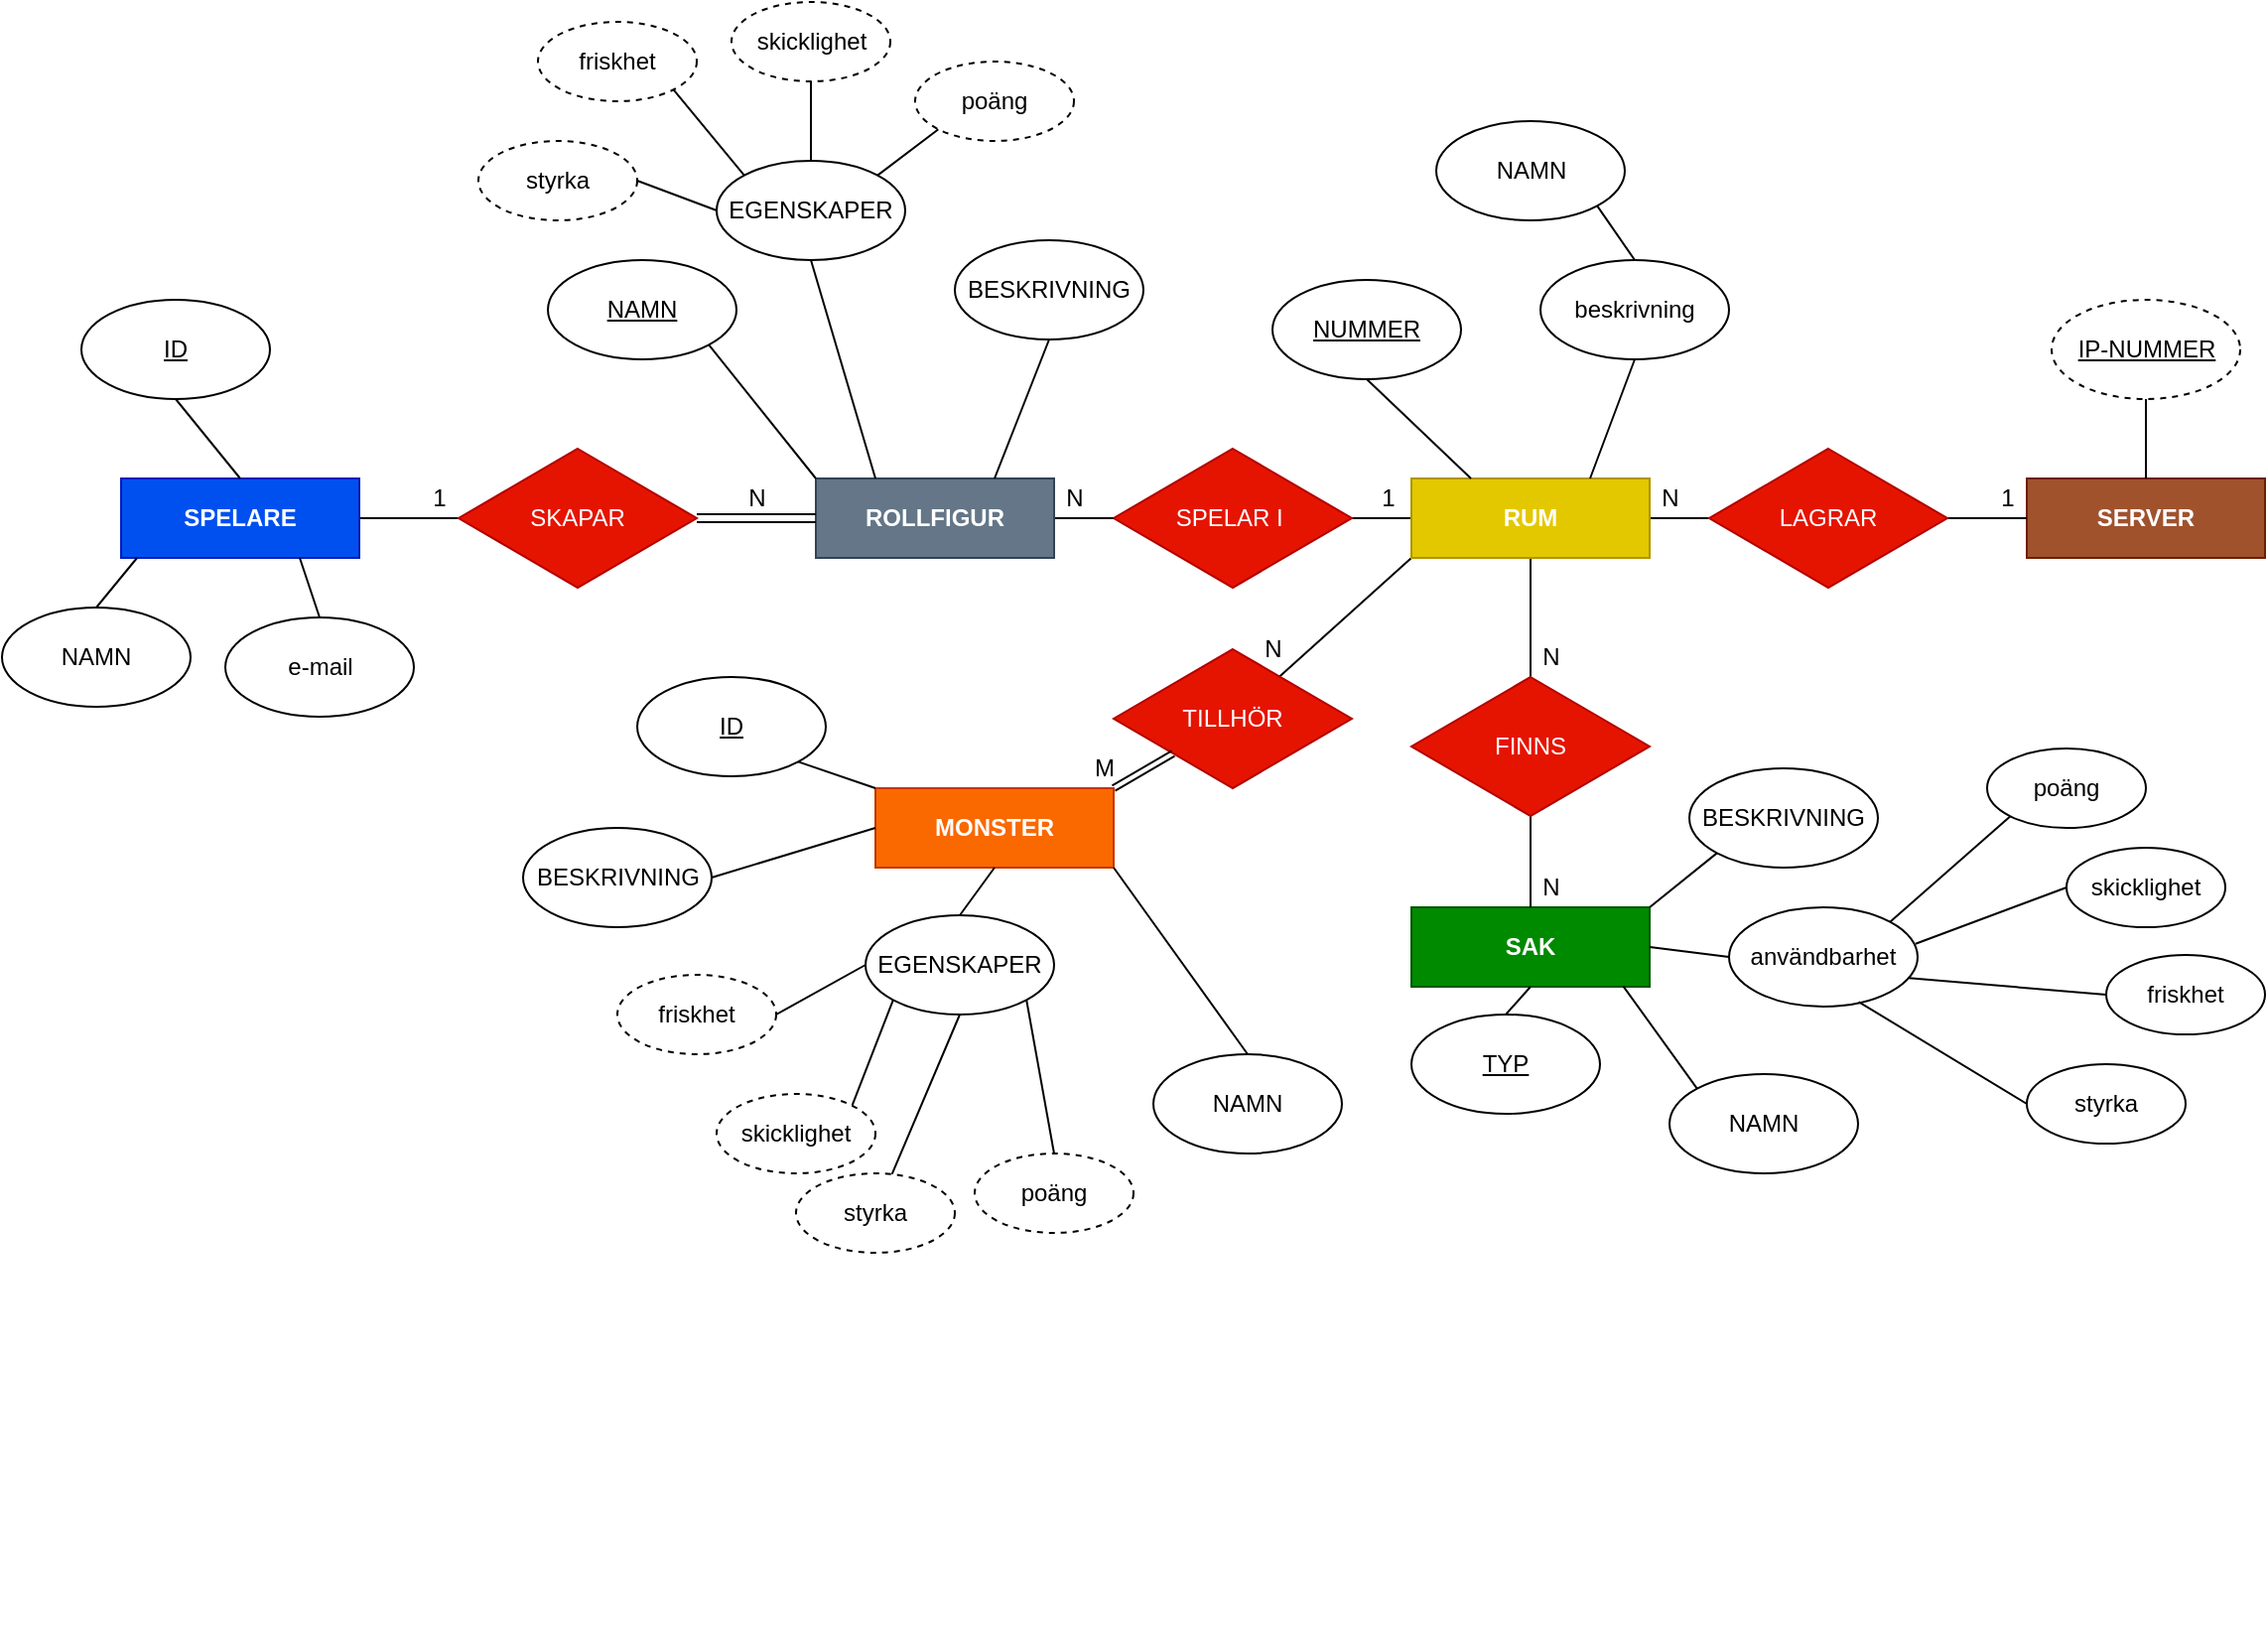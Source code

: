 <mxfile version="13.10.2" type="github">
  <diagram id="C5RBs43oDa-KdzZeNtuy" name="Page-1">
    <mxGraphModel dx="1620" dy="1638" grid="1" gridSize="10" guides="1" tooltips="1" connect="1" arrows="1" fold="1" page="1" pageScale="1" pageWidth="827" pageHeight="1169" math="0" shadow="0">
      <root>
        <mxCell id="WIyWlLk6GJQsqaUBKTNV-0" />
        <mxCell id="WIyWlLk6GJQsqaUBKTNV-1" parent="WIyWlLk6GJQsqaUBKTNV-0" />
        <mxCell id="C4hNHX41RETn5jxv50Yo-166" style="edgeStyle=none;rounded=0;orthogonalLoop=1;jettySize=auto;html=1;exitX=1;exitY=0.5;exitDx=0;exitDy=0;entryX=0;entryY=0.5;entryDx=0;entryDy=0;startArrow=none;startFill=0;endArrow=none;endFill=0;" edge="1" parent="WIyWlLk6GJQsqaUBKTNV-1" source="C4hNHX41RETn5jxv50Yo-65" target="C4hNHX41RETn5jxv50Yo-148">
          <mxGeometry relative="1" as="geometry" />
        </mxCell>
        <mxCell id="C4hNHX41RETn5jxv50Yo-65" value="&lt;font style=&quot;font-size: 12px&quot;&gt;&lt;b&gt;SPELARE&lt;/b&gt;&lt;/font&gt;" style="rounded=0;whiteSpace=wrap;html=1;fillColor=#0050ef;strokeColor=#001DBC;fontColor=#ffffff;" vertex="1" parent="WIyWlLk6GJQsqaUBKTNV-1">
          <mxGeometry x="-40" y="-800" width="120" height="40" as="geometry" />
        </mxCell>
        <mxCell id="C4hNHX41RETn5jxv50Yo-172" style="edgeStyle=none;rounded=0;orthogonalLoop=1;jettySize=auto;html=1;exitX=1;exitY=0.5;exitDx=0;exitDy=0;entryX=0;entryY=0.5;entryDx=0;entryDy=0;startArrow=none;startFill=0;endArrow=none;endFill=0;" edge="1" parent="WIyWlLk6GJQsqaUBKTNV-1" source="C4hNHX41RETn5jxv50Yo-74" target="C4hNHX41RETn5jxv50Yo-132">
          <mxGeometry relative="1" as="geometry" />
        </mxCell>
        <mxCell id="C4hNHX41RETn5jxv50Yo-74" value="SPELAR I&amp;nbsp;" style="rhombus;whiteSpace=wrap;html=1;fillColor=#e51400;strokeColor=#B20000;fontColor=#ffffff;" vertex="1" parent="WIyWlLk6GJQsqaUBKTNV-1">
          <mxGeometry x="460" y="-815" width="120" height="70" as="geometry" />
        </mxCell>
        <mxCell id="C4hNHX41RETn5jxv50Yo-83" value="&lt;font style=&quot;font-size: 12px&quot;&gt;&lt;b&gt;MONSTER&lt;/b&gt;&lt;/font&gt;" style="rounded=0;whiteSpace=wrap;html=1;fillColor=#fa6800;strokeColor=#C73500;fontColor=#ffffff;" vertex="1" parent="WIyWlLk6GJQsqaUBKTNV-1">
          <mxGeometry x="340" y="-644" width="120" height="40" as="geometry" />
        </mxCell>
        <mxCell id="C4hNHX41RETn5jxv50Yo-171" value="" style="edgeStyle=none;rounded=0;orthogonalLoop=1;jettySize=auto;html=1;startArrow=none;startFill=0;endArrow=none;endFill=0;" edge="1" parent="WIyWlLk6GJQsqaUBKTNV-1" source="C4hNHX41RETn5jxv50Yo-93" target="C4hNHX41RETn5jxv50Yo-74">
          <mxGeometry relative="1" as="geometry" />
        </mxCell>
        <mxCell id="C4hNHX41RETn5jxv50Yo-93" value="&lt;b&gt;ROLLFIGUR&lt;/b&gt;" style="rounded=0;whiteSpace=wrap;html=1;fillColor=#647687;strokeColor=#314354;fontColor=#ffffff;" vertex="1" parent="WIyWlLk6GJQsqaUBKTNV-1">
          <mxGeometry x="310" y="-800" width="120" height="40" as="geometry" />
        </mxCell>
        <mxCell id="C4hNHX41RETn5jxv50Yo-177" style="edgeStyle=none;rounded=0;orthogonalLoop=1;jettySize=auto;html=1;exitX=1;exitY=0.5;exitDx=0;exitDy=0;entryX=0;entryY=0.5;entryDx=0;entryDy=0;startArrow=none;startFill=0;endArrow=none;endFill=0;" edge="1" parent="WIyWlLk6GJQsqaUBKTNV-1" source="C4hNHX41RETn5jxv50Yo-132" target="C4hNHX41RETn5jxv50Yo-176">
          <mxGeometry relative="1" as="geometry" />
        </mxCell>
        <mxCell id="C4hNHX41RETn5jxv50Yo-182" style="edgeStyle=none;rounded=0;orthogonalLoop=1;jettySize=auto;html=1;exitX=0;exitY=1;exitDx=0;exitDy=0;startArrow=none;startFill=0;endArrow=none;endFill=0;" edge="1" parent="WIyWlLk6GJQsqaUBKTNV-1" source="C4hNHX41RETn5jxv50Yo-132" target="C4hNHX41RETn5jxv50Yo-181">
          <mxGeometry relative="1" as="geometry" />
        </mxCell>
        <mxCell id="C4hNHX41RETn5jxv50Yo-190" style="edgeStyle=none;rounded=0;orthogonalLoop=1;jettySize=auto;html=1;exitX=0.5;exitY=1;exitDx=0;exitDy=0;entryX=0.5;entryY=0;entryDx=0;entryDy=0;startArrow=none;startFill=0;endArrow=none;endFill=0;" edge="1" parent="WIyWlLk6GJQsqaUBKTNV-1" source="C4hNHX41RETn5jxv50Yo-132" target="C4hNHX41RETn5jxv50Yo-188">
          <mxGeometry relative="1" as="geometry" />
        </mxCell>
        <mxCell id="C4hNHX41RETn5jxv50Yo-132" value="&lt;font style=&quot;font-size: 12px&quot;&gt;&lt;b&gt;RUM&lt;/b&gt;&lt;/font&gt;" style="rounded=0;whiteSpace=wrap;html=1;fillColor=#e3c800;strokeColor=#B09500;fontColor=#ffffff;" vertex="1" parent="WIyWlLk6GJQsqaUBKTNV-1">
          <mxGeometry x="610" y="-800" width="120" height="40" as="geometry" />
        </mxCell>
        <mxCell id="C4hNHX41RETn5jxv50Yo-146" value="&lt;font style=&quot;font-size: 12px&quot;&gt;&lt;b&gt;SAK&lt;/b&gt;&lt;/font&gt;" style="rounded=0;whiteSpace=wrap;html=1;fillColor=#008a00;strokeColor=#005700;fontColor=#ffffff;" vertex="1" parent="WIyWlLk6GJQsqaUBKTNV-1">
          <mxGeometry x="610" y="-584" width="120" height="40" as="geometry" />
        </mxCell>
        <mxCell id="C4hNHX41RETn5jxv50Yo-147" value="&lt;font style=&quot;font-size: 12px&quot;&gt;&lt;b&gt;SERVER&lt;/b&gt;&lt;/font&gt;" style="rounded=0;whiteSpace=wrap;html=1;fillColor=#a0522d;strokeColor=#6D1F00;fontColor=#ffffff;" vertex="1" parent="WIyWlLk6GJQsqaUBKTNV-1">
          <mxGeometry x="920" y="-800" width="120" height="40" as="geometry" />
        </mxCell>
        <mxCell id="C4hNHX41RETn5jxv50Yo-148" value="SKAPAR" style="rhombus;whiteSpace=wrap;html=1;fillColor=#e51400;strokeColor=#B20000;fontColor=#ffffff;" vertex="1" parent="WIyWlLk6GJQsqaUBKTNV-1">
          <mxGeometry x="130" y="-815" width="120" height="70" as="geometry" />
        </mxCell>
        <mxCell id="C4hNHX41RETn5jxv50Yo-200" style="edgeStyle=none;rounded=0;orthogonalLoop=1;jettySize=auto;html=1;exitX=0.5;exitY=0;exitDx=0;exitDy=0;entryX=0.067;entryY=1;entryDx=0;entryDy=0;entryPerimeter=0;startArrow=none;startFill=0;endArrow=none;endFill=0;" edge="1" parent="WIyWlLk6GJQsqaUBKTNV-1" source="C4hNHX41RETn5jxv50Yo-150" target="C4hNHX41RETn5jxv50Yo-65">
          <mxGeometry relative="1" as="geometry" />
        </mxCell>
        <mxCell id="C4hNHX41RETn5jxv50Yo-150" value="NAMN" style="ellipse;whiteSpace=wrap;html=1;" vertex="1" parent="WIyWlLk6GJQsqaUBKTNV-1">
          <mxGeometry x="-100" y="-735" width="95" height="50" as="geometry" />
        </mxCell>
        <mxCell id="C4hNHX41RETn5jxv50Yo-168" value="N" style="text;html=1;align=center;verticalAlign=middle;resizable=0;points=[];autosize=1;" vertex="1" parent="WIyWlLk6GJQsqaUBKTNV-1">
          <mxGeometry x="270" y="-800" width="20" height="20" as="geometry" />
        </mxCell>
        <mxCell id="C4hNHX41RETn5jxv50Yo-169" value="" style="shape=link;html=1;startArrow=none;startFill=0;endArrow=none;endFill=0;exitX=1;exitY=0.5;exitDx=0;exitDy=0;" edge="1" parent="WIyWlLk6GJQsqaUBKTNV-1" source="C4hNHX41RETn5jxv50Yo-148">
          <mxGeometry width="100" relative="1" as="geometry">
            <mxPoint x="280" y="-780" as="sourcePoint" />
            <mxPoint x="310" y="-780" as="targetPoint" />
          </mxGeometry>
        </mxCell>
        <mxCell id="C4hNHX41RETn5jxv50Yo-170" value="1" style="text;html=1;align=center;verticalAlign=middle;resizable=0;points=[];autosize=1;" vertex="1" parent="WIyWlLk6GJQsqaUBKTNV-1">
          <mxGeometry x="110" y="-800" width="20" height="20" as="geometry" />
        </mxCell>
        <mxCell id="C4hNHX41RETn5jxv50Yo-173" value="1" style="text;html=1;align=center;verticalAlign=middle;resizable=0;points=[];autosize=1;" vertex="1" parent="WIyWlLk6GJQsqaUBKTNV-1">
          <mxGeometry x="587.5" y="-800" width="20" height="20" as="geometry" />
        </mxCell>
        <mxCell id="C4hNHX41RETn5jxv50Yo-174" value="N" style="text;html=1;align=center;verticalAlign=middle;resizable=0;points=[];autosize=1;" vertex="1" parent="WIyWlLk6GJQsqaUBKTNV-1">
          <mxGeometry x="430" y="-800" width="20" height="20" as="geometry" />
        </mxCell>
        <mxCell id="C4hNHX41RETn5jxv50Yo-178" style="edgeStyle=none;rounded=0;orthogonalLoop=1;jettySize=auto;html=1;exitX=1;exitY=0.5;exitDx=0;exitDy=0;entryX=0;entryY=0.5;entryDx=0;entryDy=0;startArrow=none;startFill=0;endArrow=none;endFill=0;" edge="1" parent="WIyWlLk6GJQsqaUBKTNV-1" source="C4hNHX41RETn5jxv50Yo-176" target="C4hNHX41RETn5jxv50Yo-147">
          <mxGeometry relative="1" as="geometry" />
        </mxCell>
        <mxCell id="C4hNHX41RETn5jxv50Yo-176" value="LAGRAR" style="rhombus;whiteSpace=wrap;html=1;fillColor=#e51400;strokeColor=#B20000;fontColor=#ffffff;" vertex="1" parent="WIyWlLk6GJQsqaUBKTNV-1">
          <mxGeometry x="760" y="-815" width="120" height="70" as="geometry" />
        </mxCell>
        <mxCell id="C4hNHX41RETn5jxv50Yo-179" value="1" style="text;html=1;align=center;verticalAlign=middle;resizable=0;points=[];autosize=1;" vertex="1" parent="WIyWlLk6GJQsqaUBKTNV-1">
          <mxGeometry x="900" y="-800" width="20" height="20" as="geometry" />
        </mxCell>
        <mxCell id="C4hNHX41RETn5jxv50Yo-180" value="N" style="text;html=1;align=center;verticalAlign=middle;resizable=0;points=[];autosize=1;" vertex="1" parent="WIyWlLk6GJQsqaUBKTNV-1">
          <mxGeometry x="730" y="-800" width="20" height="20" as="geometry" />
        </mxCell>
        <mxCell id="C4hNHX41RETn5jxv50Yo-181" value="TILLHÖR" style="rhombus;whiteSpace=wrap;html=1;fillColor=#e51400;strokeColor=#B20000;fontColor=#ffffff;" vertex="1" parent="WIyWlLk6GJQsqaUBKTNV-1">
          <mxGeometry x="460" y="-714" width="120" height="70" as="geometry" />
        </mxCell>
        <mxCell id="C4hNHX41RETn5jxv50Yo-185" value="" style="shape=link;html=1;startArrow=none;startFill=0;endArrow=none;endFill=0;width=3;entryX=0;entryY=1;entryDx=0;entryDy=0;exitX=1;exitY=0;exitDx=0;exitDy=0;" edge="1" parent="WIyWlLk6GJQsqaUBKTNV-1" source="C4hNHX41RETn5jxv50Yo-83" target="C4hNHX41RETn5jxv50Yo-181">
          <mxGeometry width="100" relative="1" as="geometry">
            <mxPoint x="460" y="-950" as="sourcePoint" />
            <mxPoint x="540" y="-940" as="targetPoint" />
          </mxGeometry>
        </mxCell>
        <mxCell id="C4hNHX41RETn5jxv50Yo-186" value="N" style="text;html=1;align=center;verticalAlign=middle;resizable=0;points=[];autosize=1;" vertex="1" parent="WIyWlLk6GJQsqaUBKTNV-1">
          <mxGeometry x="530" y="-724" width="20" height="20" as="geometry" />
        </mxCell>
        <mxCell id="C4hNHX41RETn5jxv50Yo-187" value="M" style="text;html=1;align=center;verticalAlign=middle;resizable=0;points=[];autosize=1;" vertex="1" parent="WIyWlLk6GJQsqaUBKTNV-1">
          <mxGeometry x="440" y="-664" width="30" height="20" as="geometry" />
        </mxCell>
        <mxCell id="C4hNHX41RETn5jxv50Yo-192" style="edgeStyle=none;rounded=0;orthogonalLoop=1;jettySize=auto;html=1;exitX=0.5;exitY=1;exitDx=0;exitDy=0;entryX=0.5;entryY=0;entryDx=0;entryDy=0;startArrow=none;startFill=0;endArrow=none;endFill=0;" edge="1" parent="WIyWlLk6GJQsqaUBKTNV-1" source="C4hNHX41RETn5jxv50Yo-188" target="C4hNHX41RETn5jxv50Yo-146">
          <mxGeometry relative="1" as="geometry" />
        </mxCell>
        <mxCell id="C4hNHX41RETn5jxv50Yo-188" value="FINNS" style="rhombus;whiteSpace=wrap;html=1;fillColor=#e51400;strokeColor=#B20000;fontColor=#ffffff;" vertex="1" parent="WIyWlLk6GJQsqaUBKTNV-1">
          <mxGeometry x="610" y="-700" width="120" height="70" as="geometry" />
        </mxCell>
        <mxCell id="C4hNHX41RETn5jxv50Yo-191" value="N" style="text;html=1;align=center;verticalAlign=middle;resizable=0;points=[];autosize=1;" vertex="1" parent="WIyWlLk6GJQsqaUBKTNV-1">
          <mxGeometry x="670" y="-720" width="20" height="20" as="geometry" />
        </mxCell>
        <mxCell id="C4hNHX41RETn5jxv50Yo-193" value="N" style="text;html=1;align=center;verticalAlign=middle;resizable=0;points=[];autosize=1;" vertex="1" parent="WIyWlLk6GJQsqaUBKTNV-1">
          <mxGeometry x="670" y="-604" width="20" height="20" as="geometry" />
        </mxCell>
        <mxCell id="C4hNHX41RETn5jxv50Yo-122" style="edgeStyle=none;rounded=0;orthogonalLoop=1;jettySize=auto;html=1;exitX=0.75;exitY=0;exitDx=0;exitDy=0;startArrow=none;startFill=0;endArrow=ERoneToMany;endFill=0;" edge="1" parent="WIyWlLk6GJQsqaUBKTNV-1">
          <mxGeometry relative="1" as="geometry">
            <mxPoint x="945" y="-230" as="sourcePoint" />
            <mxPoint x="945" y="-230" as="targetPoint" />
          </mxGeometry>
        </mxCell>
        <mxCell id="C4hNHX41RETn5jxv50Yo-199" style="edgeStyle=none;rounded=0;orthogonalLoop=1;jettySize=auto;html=1;exitX=0.5;exitY=0;exitDx=0;exitDy=0;entryX=0.75;entryY=1;entryDx=0;entryDy=0;startArrow=none;startFill=0;endArrow=none;endFill=0;" edge="1" parent="WIyWlLk6GJQsqaUBKTNV-1" source="C4hNHX41RETn5jxv50Yo-197" target="C4hNHX41RETn5jxv50Yo-65">
          <mxGeometry relative="1" as="geometry" />
        </mxCell>
        <mxCell id="C4hNHX41RETn5jxv50Yo-197" value="e-mail" style="ellipse;whiteSpace=wrap;html=1;" vertex="1" parent="WIyWlLk6GJQsqaUBKTNV-1">
          <mxGeometry x="12.5" y="-730" width="95" height="50" as="geometry" />
        </mxCell>
        <mxCell id="C4hNHX41RETn5jxv50Yo-202" style="edgeStyle=none;rounded=0;orthogonalLoop=1;jettySize=auto;html=1;exitX=0.5;exitY=1;exitDx=0;exitDy=0;entryX=0.5;entryY=0;entryDx=0;entryDy=0;startArrow=none;startFill=0;endArrow=none;endFill=0;" edge="1" parent="WIyWlLk6GJQsqaUBKTNV-1" source="C4hNHX41RETn5jxv50Yo-201" target="C4hNHX41RETn5jxv50Yo-65">
          <mxGeometry relative="1" as="geometry" />
        </mxCell>
        <mxCell id="C4hNHX41RETn5jxv50Yo-201" value="&lt;u&gt;ID&lt;/u&gt;" style="ellipse;whiteSpace=wrap;html=1;" vertex="1" parent="WIyWlLk6GJQsqaUBKTNV-1">
          <mxGeometry x="-60" y="-890" width="95" height="50" as="geometry" />
        </mxCell>
        <mxCell id="C4hNHX41RETn5jxv50Yo-208" style="edgeStyle=none;rounded=0;orthogonalLoop=1;jettySize=auto;html=1;exitX=1;exitY=1;exitDx=0;exitDy=0;entryX=0;entryY=0;entryDx=0;entryDy=0;startArrow=none;startFill=0;endArrow=none;endFill=0;" edge="1" parent="WIyWlLk6GJQsqaUBKTNV-1" source="C4hNHX41RETn5jxv50Yo-203" target="C4hNHX41RETn5jxv50Yo-93">
          <mxGeometry relative="1" as="geometry" />
        </mxCell>
        <mxCell id="C4hNHX41RETn5jxv50Yo-203" value="&lt;u&gt;NAMN&lt;/u&gt;" style="ellipse;whiteSpace=wrap;html=1;" vertex="1" parent="WIyWlLk6GJQsqaUBKTNV-1">
          <mxGeometry x="175" y="-910" width="95" height="50" as="geometry" />
        </mxCell>
        <mxCell id="C4hNHX41RETn5jxv50Yo-206" style="edgeStyle=none;rounded=0;orthogonalLoop=1;jettySize=auto;html=1;exitX=0.5;exitY=1;exitDx=0;exitDy=0;entryX=0.25;entryY=0;entryDx=0;entryDy=0;startArrow=none;startFill=0;endArrow=none;endFill=0;" edge="1" parent="WIyWlLk6GJQsqaUBKTNV-1" source="C4hNHX41RETn5jxv50Yo-204" target="C4hNHX41RETn5jxv50Yo-93">
          <mxGeometry relative="1" as="geometry" />
        </mxCell>
        <mxCell id="C4hNHX41RETn5jxv50Yo-204" value="EGENSKAPER" style="ellipse;whiteSpace=wrap;html=1;" vertex="1" parent="WIyWlLk6GJQsqaUBKTNV-1">
          <mxGeometry x="260" y="-960" width="95" height="50" as="geometry" />
        </mxCell>
        <mxCell id="C4hNHX41RETn5jxv50Yo-214" style="edgeStyle=none;rounded=0;orthogonalLoop=1;jettySize=auto;html=1;exitX=1;exitY=0.5;exitDx=0;exitDy=0;entryX=0;entryY=0.5;entryDx=0;entryDy=0;startArrow=none;startFill=0;endArrow=none;endFill=0;" edge="1" parent="WIyWlLk6GJQsqaUBKTNV-1" source="C4hNHX41RETn5jxv50Yo-209" target="C4hNHX41RETn5jxv50Yo-204">
          <mxGeometry relative="1" as="geometry" />
        </mxCell>
        <mxCell id="C4hNHX41RETn5jxv50Yo-209" value="styrka" style="ellipse;whiteSpace=wrap;html=1;dashed=1;" vertex="1" parent="WIyWlLk6GJQsqaUBKTNV-1">
          <mxGeometry x="140" y="-970" width="80" height="40" as="geometry" />
        </mxCell>
        <mxCell id="C4hNHX41RETn5jxv50Yo-215" style="edgeStyle=none;rounded=0;orthogonalLoop=1;jettySize=auto;html=1;exitX=1;exitY=1;exitDx=0;exitDy=0;entryX=0;entryY=0;entryDx=0;entryDy=0;startArrow=none;startFill=0;endArrow=none;endFill=0;" edge="1" parent="WIyWlLk6GJQsqaUBKTNV-1" source="C4hNHX41RETn5jxv50Yo-211" target="C4hNHX41RETn5jxv50Yo-204">
          <mxGeometry relative="1" as="geometry" />
        </mxCell>
        <mxCell id="C4hNHX41RETn5jxv50Yo-211" value="friskhet" style="ellipse;whiteSpace=wrap;html=1;dashed=1;" vertex="1" parent="WIyWlLk6GJQsqaUBKTNV-1">
          <mxGeometry x="170" y="-1030" width="80" height="40" as="geometry" />
        </mxCell>
        <mxCell id="C4hNHX41RETn5jxv50Yo-216" style="edgeStyle=none;rounded=0;orthogonalLoop=1;jettySize=auto;html=1;exitX=0.5;exitY=1;exitDx=0;exitDy=0;entryX=0.5;entryY=0;entryDx=0;entryDy=0;startArrow=none;startFill=0;endArrow=none;endFill=0;" edge="1" parent="WIyWlLk6GJQsqaUBKTNV-1" source="C4hNHX41RETn5jxv50Yo-212" target="C4hNHX41RETn5jxv50Yo-204">
          <mxGeometry relative="1" as="geometry" />
        </mxCell>
        <mxCell id="C4hNHX41RETn5jxv50Yo-212" value="skicklighet" style="ellipse;whiteSpace=wrap;html=1;dashed=1;" vertex="1" parent="WIyWlLk6GJQsqaUBKTNV-1">
          <mxGeometry x="267.5" y="-1040" width="80" height="40" as="geometry" />
        </mxCell>
        <mxCell id="C4hNHX41RETn5jxv50Yo-217" style="edgeStyle=none;rounded=0;orthogonalLoop=1;jettySize=auto;html=1;exitX=0;exitY=1;exitDx=0;exitDy=0;entryX=1;entryY=0;entryDx=0;entryDy=0;startArrow=none;startFill=0;endArrow=none;endFill=0;" edge="1" parent="WIyWlLk6GJQsqaUBKTNV-1" source="C4hNHX41RETn5jxv50Yo-213" target="C4hNHX41RETn5jxv50Yo-204">
          <mxGeometry relative="1" as="geometry" />
        </mxCell>
        <mxCell id="C4hNHX41RETn5jxv50Yo-213" value="poäng" style="ellipse;whiteSpace=wrap;html=1;dashed=1;" vertex="1" parent="WIyWlLk6GJQsqaUBKTNV-1">
          <mxGeometry x="360" y="-1010" width="80" height="40" as="geometry" />
        </mxCell>
        <mxCell id="C4hNHX41RETn5jxv50Yo-218" value="poäng" style="ellipse;whiteSpace=wrap;html=1;dashed=1;" vertex="1" parent="WIyWlLk6GJQsqaUBKTNV-1">
          <mxGeometry x="390" y="-460" width="80" height="40" as="geometry" />
        </mxCell>
        <mxCell id="C4hNHX41RETn5jxv50Yo-224" style="edgeStyle=none;rounded=0;orthogonalLoop=1;jettySize=auto;html=1;exitX=1;exitY=1;exitDx=0;exitDy=0;entryX=0.5;entryY=0;entryDx=0;entryDy=0;startArrow=none;startFill=0;endArrow=none;endFill=0;" edge="1" parent="WIyWlLk6GJQsqaUBKTNV-1" source="C4hNHX41RETn5jxv50Yo-219" target="C4hNHX41RETn5jxv50Yo-218">
          <mxGeometry relative="1" as="geometry" />
        </mxCell>
        <mxCell id="C4hNHX41RETn5jxv50Yo-225" style="edgeStyle=none;rounded=0;orthogonalLoop=1;jettySize=auto;html=1;exitX=0.5;exitY=1;exitDx=0;exitDy=0;startArrow=none;startFill=0;endArrow=none;endFill=0;" edge="1" parent="WIyWlLk6GJQsqaUBKTNV-1" source="C4hNHX41RETn5jxv50Yo-219" target="C4hNHX41RETn5jxv50Yo-221">
          <mxGeometry relative="1" as="geometry" />
        </mxCell>
        <mxCell id="C4hNHX41RETn5jxv50Yo-270" style="edgeStyle=none;rounded=0;orthogonalLoop=1;jettySize=auto;html=1;exitX=0.5;exitY=0;exitDx=0;exitDy=0;entryX=0.5;entryY=1;entryDx=0;entryDy=0;startArrow=none;startFill=0;endArrow=none;endFill=0;" edge="1" parent="WIyWlLk6GJQsqaUBKTNV-1" source="C4hNHX41RETn5jxv50Yo-219" target="C4hNHX41RETn5jxv50Yo-83">
          <mxGeometry relative="1" as="geometry" />
        </mxCell>
        <mxCell id="C4hNHX41RETn5jxv50Yo-219" value="EGENSKAPER" style="ellipse;whiteSpace=wrap;html=1;" vertex="1" parent="WIyWlLk6GJQsqaUBKTNV-1">
          <mxGeometry x="335" y="-580" width="95" height="50" as="geometry" />
        </mxCell>
        <mxCell id="C4hNHX41RETn5jxv50Yo-221" value="styrka" style="ellipse;whiteSpace=wrap;html=1;dashed=1;" vertex="1" parent="WIyWlLk6GJQsqaUBKTNV-1">
          <mxGeometry x="300" y="-450" width="80" height="40" as="geometry" />
        </mxCell>
        <mxCell id="C4hNHX41RETn5jxv50Yo-226" style="edgeStyle=none;rounded=0;orthogonalLoop=1;jettySize=auto;html=1;exitX=1;exitY=0;exitDx=0;exitDy=0;entryX=0;entryY=1;entryDx=0;entryDy=0;startArrow=none;startFill=0;endArrow=none;endFill=0;" edge="1" parent="WIyWlLk6GJQsqaUBKTNV-1" source="C4hNHX41RETn5jxv50Yo-222" target="C4hNHX41RETn5jxv50Yo-219">
          <mxGeometry relative="1" as="geometry" />
        </mxCell>
        <mxCell id="C4hNHX41RETn5jxv50Yo-222" value="skicklighet" style="ellipse;whiteSpace=wrap;html=1;dashed=1;" vertex="1" parent="WIyWlLk6GJQsqaUBKTNV-1">
          <mxGeometry x="260" y="-490" width="80" height="40" as="geometry" />
        </mxCell>
        <mxCell id="C4hNHX41RETn5jxv50Yo-227" style="edgeStyle=none;rounded=0;orthogonalLoop=1;jettySize=auto;html=1;exitX=1;exitY=0.5;exitDx=0;exitDy=0;entryX=0;entryY=0.5;entryDx=0;entryDy=0;startArrow=none;startFill=0;endArrow=none;endFill=0;" edge="1" parent="WIyWlLk6GJQsqaUBKTNV-1" source="C4hNHX41RETn5jxv50Yo-223" target="C4hNHX41RETn5jxv50Yo-219">
          <mxGeometry relative="1" as="geometry" />
        </mxCell>
        <mxCell id="C4hNHX41RETn5jxv50Yo-223" value="friskhet" style="ellipse;whiteSpace=wrap;html=1;dashed=1;" vertex="1" parent="WIyWlLk6GJQsqaUBKTNV-1">
          <mxGeometry x="210" y="-550" width="80" height="40" as="geometry" />
        </mxCell>
        <mxCell id="C4hNHX41RETn5jxv50Yo-265" style="edgeStyle=none;rounded=0;orthogonalLoop=1;jettySize=auto;html=1;exitX=0.5;exitY=0;exitDx=0;exitDy=0;entryX=1;entryY=1;entryDx=0;entryDy=0;startArrow=none;startFill=0;endArrow=none;endFill=0;" edge="1" parent="WIyWlLk6GJQsqaUBKTNV-1" source="C4hNHX41RETn5jxv50Yo-231" target="C4hNHX41RETn5jxv50Yo-83">
          <mxGeometry relative="1" as="geometry" />
        </mxCell>
        <mxCell id="C4hNHX41RETn5jxv50Yo-231" value="NAMN" style="ellipse;whiteSpace=wrap;html=1;" vertex="1" parent="WIyWlLk6GJQsqaUBKTNV-1">
          <mxGeometry x="480" y="-510" width="95" height="50" as="geometry" />
        </mxCell>
        <mxCell id="C4hNHX41RETn5jxv50Yo-238" style="edgeStyle=none;rounded=0;orthogonalLoop=1;jettySize=auto;html=1;exitX=0.5;exitY=1;exitDx=0;exitDy=0;entryX=0.75;entryY=0;entryDx=0;entryDy=0;startArrow=none;startFill=0;endArrow=none;endFill=0;" edge="1" parent="WIyWlLk6GJQsqaUBKTNV-1" source="C4hNHX41RETn5jxv50Yo-233" target="C4hNHX41RETn5jxv50Yo-132">
          <mxGeometry relative="1" as="geometry" />
        </mxCell>
        <mxCell id="C4hNHX41RETn5jxv50Yo-233" value="beskrivning" style="ellipse;whiteSpace=wrap;html=1;" vertex="1" parent="WIyWlLk6GJQsqaUBKTNV-1">
          <mxGeometry x="675" y="-910" width="95" height="50" as="geometry" />
        </mxCell>
        <mxCell id="C4hNHX41RETn5jxv50Yo-237" style="edgeStyle=none;rounded=0;orthogonalLoop=1;jettySize=auto;html=1;exitX=1;exitY=1;exitDx=0;exitDy=0;entryX=0.5;entryY=0;entryDx=0;entryDy=0;startArrow=none;startFill=0;endArrow=none;endFill=0;" edge="1" parent="WIyWlLk6GJQsqaUBKTNV-1" source="C4hNHX41RETn5jxv50Yo-234" target="C4hNHX41RETn5jxv50Yo-233">
          <mxGeometry relative="1" as="geometry" />
        </mxCell>
        <mxCell id="C4hNHX41RETn5jxv50Yo-234" value="NAMN" style="ellipse;whiteSpace=wrap;html=1;" vertex="1" parent="WIyWlLk6GJQsqaUBKTNV-1">
          <mxGeometry x="622.5" y="-980" width="95" height="50" as="geometry" />
        </mxCell>
        <mxCell id="C4hNHX41RETn5jxv50Yo-236" style="edgeStyle=none;rounded=0;orthogonalLoop=1;jettySize=auto;html=1;exitX=0.5;exitY=1;exitDx=0;exitDy=0;entryX=0.25;entryY=0;entryDx=0;entryDy=0;startArrow=none;startFill=0;endArrow=none;endFill=0;" edge="1" parent="WIyWlLk6GJQsqaUBKTNV-1" source="C4hNHX41RETn5jxv50Yo-235" target="C4hNHX41RETn5jxv50Yo-132">
          <mxGeometry relative="1" as="geometry" />
        </mxCell>
        <mxCell id="C4hNHX41RETn5jxv50Yo-235" value="&lt;u&gt;NUMMER&lt;/u&gt;" style="ellipse;whiteSpace=wrap;html=1;" vertex="1" parent="WIyWlLk6GJQsqaUBKTNV-1">
          <mxGeometry x="540" y="-900" width="95" height="50" as="geometry" />
        </mxCell>
        <mxCell id="C4hNHX41RETn5jxv50Yo-257" style="edgeStyle=none;rounded=0;orthogonalLoop=1;jettySize=auto;html=1;exitX=0;exitY=1;exitDx=0;exitDy=0;entryX=1;entryY=0;entryDx=0;entryDy=0;startArrow=none;startFill=0;endArrow=none;endFill=0;" edge="1" parent="WIyWlLk6GJQsqaUBKTNV-1" source="C4hNHX41RETn5jxv50Yo-239" target="C4hNHX41RETn5jxv50Yo-146">
          <mxGeometry relative="1" as="geometry" />
        </mxCell>
        <mxCell id="C4hNHX41RETn5jxv50Yo-239" value="BESKRIVNING" style="ellipse;whiteSpace=wrap;html=1;" vertex="1" parent="WIyWlLk6GJQsqaUBKTNV-1">
          <mxGeometry x="750" y="-654" width="95" height="50" as="geometry" />
        </mxCell>
        <mxCell id="C4hNHX41RETn5jxv50Yo-259" style="edgeStyle=none;rounded=0;orthogonalLoop=1;jettySize=auto;html=1;exitX=0;exitY=0;exitDx=0;exitDy=0;entryX=0.889;entryY=0.992;entryDx=0;entryDy=0;entryPerimeter=0;startArrow=none;startFill=0;endArrow=none;endFill=0;" edge="1" parent="WIyWlLk6GJQsqaUBKTNV-1" source="C4hNHX41RETn5jxv50Yo-240" target="C4hNHX41RETn5jxv50Yo-146">
          <mxGeometry relative="1" as="geometry" />
        </mxCell>
        <mxCell id="C4hNHX41RETn5jxv50Yo-240" value="NAMN" style="ellipse;whiteSpace=wrap;html=1;" vertex="1" parent="WIyWlLk6GJQsqaUBKTNV-1">
          <mxGeometry x="740" y="-500" width="95" height="50" as="geometry" />
        </mxCell>
        <mxCell id="C4hNHX41RETn5jxv50Yo-258" style="edgeStyle=none;rounded=0;orthogonalLoop=1;jettySize=auto;html=1;exitX=0;exitY=0.5;exitDx=0;exitDy=0;entryX=1;entryY=0.5;entryDx=0;entryDy=0;startArrow=none;startFill=0;endArrow=none;endFill=0;" edge="1" parent="WIyWlLk6GJQsqaUBKTNV-1" source="C4hNHX41RETn5jxv50Yo-242" target="C4hNHX41RETn5jxv50Yo-146">
          <mxGeometry relative="1" as="geometry" />
        </mxCell>
        <mxCell id="C4hNHX41RETn5jxv50Yo-242" value="användbarhet" style="ellipse;whiteSpace=wrap;html=1;" vertex="1" parent="WIyWlLk6GJQsqaUBKTNV-1">
          <mxGeometry x="770" y="-584" width="95" height="50" as="geometry" />
        </mxCell>
        <mxCell id="C4hNHX41RETn5jxv50Yo-247" style="edgeStyle=none;rounded=0;orthogonalLoop=1;jettySize=auto;html=1;exitX=0.5;exitY=1;exitDx=0;exitDy=0;entryX=0.5;entryY=0;entryDx=0;entryDy=0;startArrow=none;startFill=0;endArrow=none;endFill=0;" edge="1" parent="WIyWlLk6GJQsqaUBKTNV-1" source="C4hNHX41RETn5jxv50Yo-246" target="C4hNHX41RETn5jxv50Yo-147">
          <mxGeometry relative="1" as="geometry" />
        </mxCell>
        <mxCell id="C4hNHX41RETn5jxv50Yo-246" value="&lt;u&gt;IP-NUMMER&lt;/u&gt;" style="ellipse;whiteSpace=wrap;html=1;dashed=1;" vertex="1" parent="WIyWlLk6GJQsqaUBKTNV-1">
          <mxGeometry x="932.5" y="-890" width="95" height="50" as="geometry" />
        </mxCell>
        <mxCell id="C4hNHX41RETn5jxv50Yo-249" style="edgeStyle=none;rounded=0;orthogonalLoop=1;jettySize=auto;html=1;exitX=1;exitY=1;exitDx=0;exitDy=0;entryX=0;entryY=0;entryDx=0;entryDy=0;startArrow=none;startFill=0;endArrow=none;endFill=0;" edge="1" parent="WIyWlLk6GJQsqaUBKTNV-1" source="C4hNHX41RETn5jxv50Yo-248" target="C4hNHX41RETn5jxv50Yo-83">
          <mxGeometry relative="1" as="geometry" />
        </mxCell>
        <mxCell id="C4hNHX41RETn5jxv50Yo-248" value="&lt;u&gt;ID&lt;/u&gt;" style="ellipse;whiteSpace=wrap;html=1;" vertex="1" parent="WIyWlLk6GJQsqaUBKTNV-1">
          <mxGeometry x="220" y="-700" width="95" height="50" as="geometry" />
        </mxCell>
        <mxCell id="C4hNHX41RETn5jxv50Yo-260" style="edgeStyle=none;rounded=0;orthogonalLoop=1;jettySize=auto;html=1;exitX=0.5;exitY=0;exitDx=0;exitDy=0;entryX=0.5;entryY=1;entryDx=0;entryDy=0;startArrow=none;startFill=0;endArrow=none;endFill=0;" edge="1" parent="WIyWlLk6GJQsqaUBKTNV-1" source="C4hNHX41RETn5jxv50Yo-250" target="C4hNHX41RETn5jxv50Yo-146">
          <mxGeometry relative="1" as="geometry" />
        </mxCell>
        <mxCell id="C4hNHX41RETn5jxv50Yo-250" value="&lt;u&gt;TYP&lt;/u&gt;" style="ellipse;whiteSpace=wrap;html=1;" vertex="1" parent="WIyWlLk6GJQsqaUBKTNV-1">
          <mxGeometry x="610" y="-530" width="95" height="50" as="geometry" />
        </mxCell>
        <mxCell id="C4hNHX41RETn5jxv50Yo-261" style="edgeStyle=none;rounded=0;orthogonalLoop=1;jettySize=auto;html=1;exitX=0;exitY=1;exitDx=0;exitDy=0;entryX=1;entryY=0;entryDx=0;entryDy=0;startArrow=none;startFill=0;endArrow=none;endFill=0;" edge="1" parent="WIyWlLk6GJQsqaUBKTNV-1" source="C4hNHX41RETn5jxv50Yo-252" target="C4hNHX41RETn5jxv50Yo-242">
          <mxGeometry relative="1" as="geometry" />
        </mxCell>
        <mxCell id="C4hNHX41RETn5jxv50Yo-252" value="poäng" style="ellipse;whiteSpace=wrap;html=1;" vertex="1" parent="WIyWlLk6GJQsqaUBKTNV-1">
          <mxGeometry x="900" y="-664" width="80" height="40" as="geometry" />
        </mxCell>
        <mxCell id="C4hNHX41RETn5jxv50Yo-262" style="edgeStyle=none;rounded=0;orthogonalLoop=1;jettySize=auto;html=1;exitX=0;exitY=0.5;exitDx=0;exitDy=0;entryX=0.989;entryY=0.367;entryDx=0;entryDy=0;entryPerimeter=0;startArrow=none;startFill=0;endArrow=none;endFill=0;" edge="1" parent="WIyWlLk6GJQsqaUBKTNV-1" source="C4hNHX41RETn5jxv50Yo-253" target="C4hNHX41RETn5jxv50Yo-242">
          <mxGeometry relative="1" as="geometry" />
        </mxCell>
        <mxCell id="C4hNHX41RETn5jxv50Yo-253" value="skicklighet" style="ellipse;whiteSpace=wrap;html=1;" vertex="1" parent="WIyWlLk6GJQsqaUBKTNV-1">
          <mxGeometry x="940" y="-614" width="80" height="40" as="geometry" />
        </mxCell>
        <mxCell id="C4hNHX41RETn5jxv50Yo-263" style="edgeStyle=none;rounded=0;orthogonalLoop=1;jettySize=auto;html=1;exitX=0;exitY=0.5;exitDx=0;exitDy=0;entryX=0.954;entryY=0.713;entryDx=0;entryDy=0;entryPerimeter=0;startArrow=none;startFill=0;endArrow=none;endFill=0;" edge="1" parent="WIyWlLk6GJQsqaUBKTNV-1" source="C4hNHX41RETn5jxv50Yo-254" target="C4hNHX41RETn5jxv50Yo-242">
          <mxGeometry relative="1" as="geometry" />
        </mxCell>
        <mxCell id="C4hNHX41RETn5jxv50Yo-254" value="friskhet" style="ellipse;whiteSpace=wrap;html=1;" vertex="1" parent="WIyWlLk6GJQsqaUBKTNV-1">
          <mxGeometry x="960" y="-560" width="80" height="40" as="geometry" />
        </mxCell>
        <mxCell id="C4hNHX41RETn5jxv50Yo-264" style="edgeStyle=none;rounded=0;orthogonalLoop=1;jettySize=auto;html=1;exitX=0;exitY=0.5;exitDx=0;exitDy=0;entryX=0.688;entryY=0.953;entryDx=0;entryDy=0;entryPerimeter=0;startArrow=none;startFill=0;endArrow=none;endFill=0;" edge="1" parent="WIyWlLk6GJQsqaUBKTNV-1" source="C4hNHX41RETn5jxv50Yo-256" target="C4hNHX41RETn5jxv50Yo-242">
          <mxGeometry relative="1" as="geometry" />
        </mxCell>
        <mxCell id="C4hNHX41RETn5jxv50Yo-256" value="styrka" style="ellipse;whiteSpace=wrap;html=1;" vertex="1" parent="WIyWlLk6GJQsqaUBKTNV-1">
          <mxGeometry x="920" y="-505" width="80" height="40" as="geometry" />
        </mxCell>
        <mxCell id="C4hNHX41RETn5jxv50Yo-268" style="edgeStyle=none;rounded=0;orthogonalLoop=1;jettySize=auto;html=1;exitX=1;exitY=0.5;exitDx=0;exitDy=0;entryX=0;entryY=0.5;entryDx=0;entryDy=0;startArrow=none;startFill=0;endArrow=none;endFill=0;" edge="1" parent="WIyWlLk6GJQsqaUBKTNV-1" source="C4hNHX41RETn5jxv50Yo-267" target="C4hNHX41RETn5jxv50Yo-83">
          <mxGeometry relative="1" as="geometry" />
        </mxCell>
        <mxCell id="C4hNHX41RETn5jxv50Yo-267" value="BESKRIVNING" style="ellipse;whiteSpace=wrap;html=1;" vertex="1" parent="WIyWlLk6GJQsqaUBKTNV-1">
          <mxGeometry x="162.5" y="-624" width="95" height="50" as="geometry" />
        </mxCell>
        <mxCell id="C4hNHX41RETn5jxv50Yo-273" style="edgeStyle=none;rounded=0;orthogonalLoop=1;jettySize=auto;html=1;exitX=0.5;exitY=1;exitDx=0;exitDy=0;entryX=0.75;entryY=0;entryDx=0;entryDy=0;startArrow=none;startFill=0;endArrow=none;endFill=0;" edge="1" parent="WIyWlLk6GJQsqaUBKTNV-1" source="C4hNHX41RETn5jxv50Yo-271" target="C4hNHX41RETn5jxv50Yo-93">
          <mxGeometry relative="1" as="geometry" />
        </mxCell>
        <mxCell id="C4hNHX41RETn5jxv50Yo-271" value="BESKRIVNING" style="ellipse;whiteSpace=wrap;html=1;" vertex="1" parent="WIyWlLk6GJQsqaUBKTNV-1">
          <mxGeometry x="380" y="-920" width="95" height="50" as="geometry" />
        </mxCell>
      </root>
    </mxGraphModel>
  </diagram>
</mxfile>
